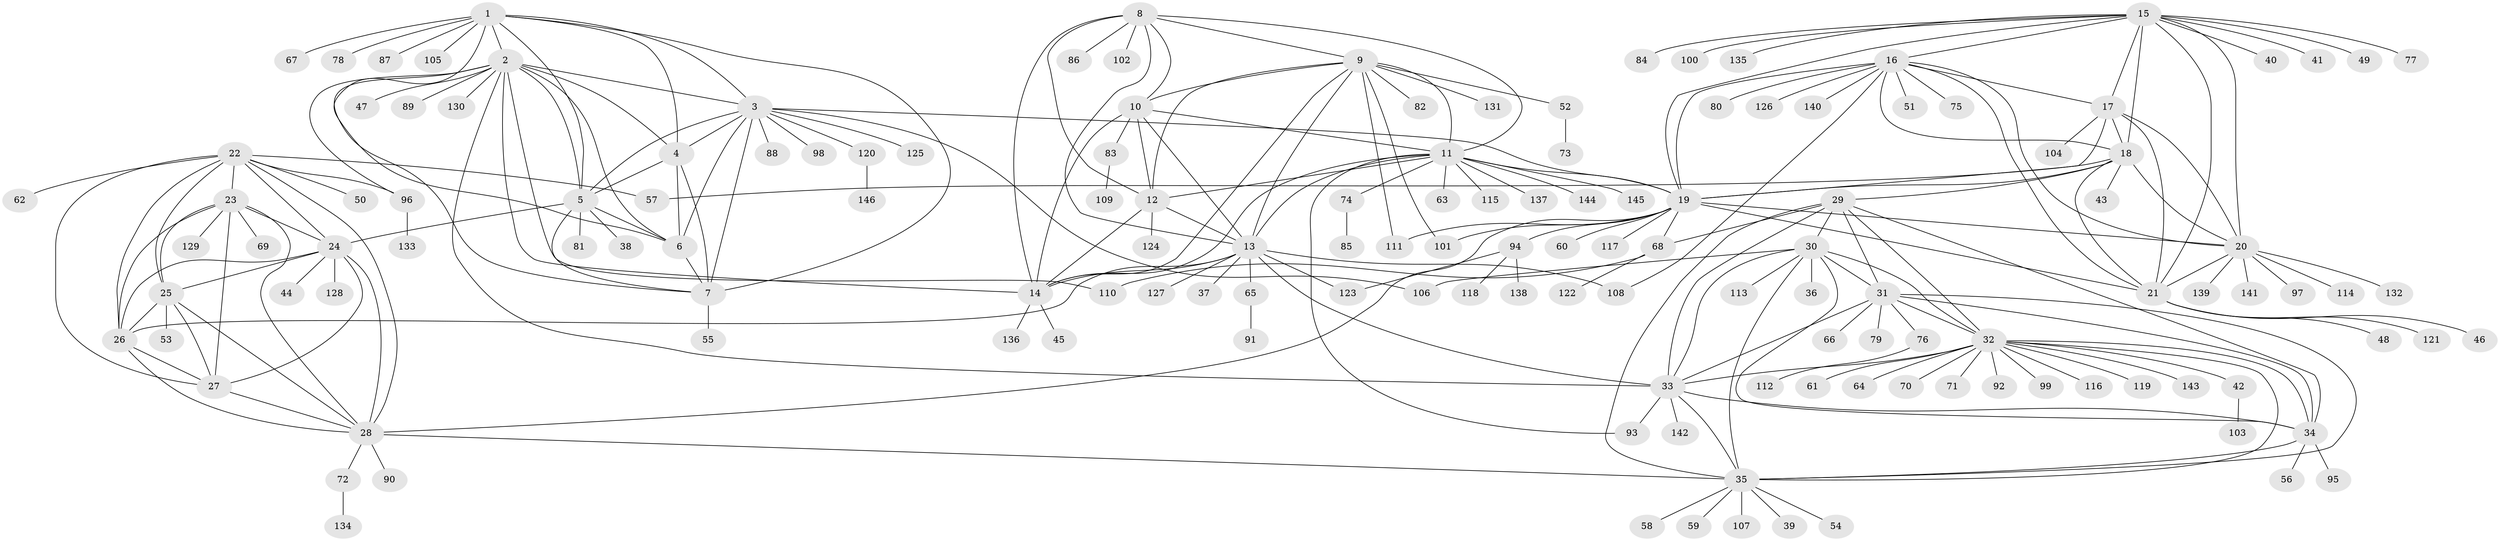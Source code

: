 // coarse degree distribution, {2: 0.034482758620689655, 6: 0.034482758620689655, 4: 0.017241379310344827, 5: 0.017241379310344827, 1: 0.7758620689655172, 9: 0.05172413793103448, 8: 0.034482758620689655, 11: 0.017241379310344827, 12: 0.017241379310344827}
// Generated by graph-tools (version 1.1) at 2025/59/03/04/25 21:59:04]
// undirected, 146 vertices, 236 edges
graph export_dot {
graph [start="1"]
  node [color=gray90,style=filled];
  1;
  2;
  3;
  4;
  5;
  6;
  7;
  8;
  9;
  10;
  11;
  12;
  13;
  14;
  15;
  16;
  17;
  18;
  19;
  20;
  21;
  22;
  23;
  24;
  25;
  26;
  27;
  28;
  29;
  30;
  31;
  32;
  33;
  34;
  35;
  36;
  37;
  38;
  39;
  40;
  41;
  42;
  43;
  44;
  45;
  46;
  47;
  48;
  49;
  50;
  51;
  52;
  53;
  54;
  55;
  56;
  57;
  58;
  59;
  60;
  61;
  62;
  63;
  64;
  65;
  66;
  67;
  68;
  69;
  70;
  71;
  72;
  73;
  74;
  75;
  76;
  77;
  78;
  79;
  80;
  81;
  82;
  83;
  84;
  85;
  86;
  87;
  88;
  89;
  90;
  91;
  92;
  93;
  94;
  95;
  96;
  97;
  98;
  99;
  100;
  101;
  102;
  103;
  104;
  105;
  106;
  107;
  108;
  109;
  110;
  111;
  112;
  113;
  114;
  115;
  116;
  117;
  118;
  119;
  120;
  121;
  122;
  123;
  124;
  125;
  126;
  127;
  128;
  129;
  130;
  131;
  132;
  133;
  134;
  135;
  136;
  137;
  138;
  139;
  140;
  141;
  142;
  143;
  144;
  145;
  146;
  1 -- 2;
  1 -- 3;
  1 -- 4;
  1 -- 5;
  1 -- 6;
  1 -- 7;
  1 -- 67;
  1 -- 78;
  1 -- 87;
  1 -- 105;
  2 -- 3;
  2 -- 4;
  2 -- 5;
  2 -- 6;
  2 -- 7;
  2 -- 14;
  2 -- 33;
  2 -- 47;
  2 -- 89;
  2 -- 96;
  2 -- 110;
  2 -- 130;
  3 -- 4;
  3 -- 5;
  3 -- 6;
  3 -- 7;
  3 -- 19;
  3 -- 88;
  3 -- 98;
  3 -- 106;
  3 -- 120;
  3 -- 125;
  4 -- 5;
  4 -- 6;
  4 -- 7;
  5 -- 6;
  5 -- 7;
  5 -- 24;
  5 -- 38;
  5 -- 81;
  6 -- 7;
  7 -- 55;
  8 -- 9;
  8 -- 10;
  8 -- 11;
  8 -- 12;
  8 -- 13;
  8 -- 14;
  8 -- 86;
  8 -- 102;
  9 -- 10;
  9 -- 11;
  9 -- 12;
  9 -- 13;
  9 -- 14;
  9 -- 52;
  9 -- 82;
  9 -- 101;
  9 -- 111;
  9 -- 131;
  10 -- 11;
  10 -- 12;
  10 -- 13;
  10 -- 14;
  10 -- 83;
  11 -- 12;
  11 -- 13;
  11 -- 14;
  11 -- 19;
  11 -- 63;
  11 -- 74;
  11 -- 93;
  11 -- 115;
  11 -- 137;
  11 -- 144;
  11 -- 145;
  12 -- 13;
  12 -- 14;
  12 -- 124;
  13 -- 14;
  13 -- 26;
  13 -- 33;
  13 -- 37;
  13 -- 65;
  13 -- 108;
  13 -- 123;
  13 -- 127;
  14 -- 45;
  14 -- 136;
  15 -- 16;
  15 -- 17;
  15 -- 18;
  15 -- 19;
  15 -- 20;
  15 -- 21;
  15 -- 40;
  15 -- 41;
  15 -- 49;
  15 -- 77;
  15 -- 84;
  15 -- 100;
  15 -- 135;
  16 -- 17;
  16 -- 18;
  16 -- 19;
  16 -- 20;
  16 -- 21;
  16 -- 51;
  16 -- 75;
  16 -- 80;
  16 -- 108;
  16 -- 126;
  16 -- 140;
  17 -- 18;
  17 -- 19;
  17 -- 20;
  17 -- 21;
  17 -- 104;
  18 -- 19;
  18 -- 20;
  18 -- 21;
  18 -- 29;
  18 -- 43;
  18 -- 57;
  19 -- 20;
  19 -- 21;
  19 -- 28;
  19 -- 60;
  19 -- 68;
  19 -- 94;
  19 -- 101;
  19 -- 111;
  19 -- 117;
  20 -- 21;
  20 -- 97;
  20 -- 114;
  20 -- 132;
  20 -- 139;
  20 -- 141;
  21 -- 46;
  21 -- 48;
  21 -- 121;
  22 -- 23;
  22 -- 24;
  22 -- 25;
  22 -- 26;
  22 -- 27;
  22 -- 28;
  22 -- 50;
  22 -- 57;
  22 -- 62;
  22 -- 96;
  23 -- 24;
  23 -- 25;
  23 -- 26;
  23 -- 27;
  23 -- 28;
  23 -- 69;
  23 -- 129;
  24 -- 25;
  24 -- 26;
  24 -- 27;
  24 -- 28;
  24 -- 44;
  24 -- 128;
  25 -- 26;
  25 -- 27;
  25 -- 28;
  25 -- 53;
  26 -- 27;
  26 -- 28;
  27 -- 28;
  28 -- 35;
  28 -- 72;
  28 -- 90;
  29 -- 30;
  29 -- 31;
  29 -- 32;
  29 -- 33;
  29 -- 34;
  29 -- 35;
  29 -- 68;
  30 -- 31;
  30 -- 32;
  30 -- 33;
  30 -- 34;
  30 -- 35;
  30 -- 36;
  30 -- 106;
  30 -- 113;
  31 -- 32;
  31 -- 33;
  31 -- 34;
  31 -- 35;
  31 -- 66;
  31 -- 76;
  31 -- 79;
  32 -- 33;
  32 -- 34;
  32 -- 35;
  32 -- 42;
  32 -- 61;
  32 -- 64;
  32 -- 70;
  32 -- 71;
  32 -- 92;
  32 -- 99;
  32 -- 116;
  32 -- 119;
  32 -- 143;
  33 -- 34;
  33 -- 35;
  33 -- 93;
  33 -- 142;
  34 -- 35;
  34 -- 56;
  34 -- 95;
  35 -- 39;
  35 -- 54;
  35 -- 58;
  35 -- 59;
  35 -- 107;
  42 -- 103;
  52 -- 73;
  65 -- 91;
  68 -- 110;
  68 -- 122;
  72 -- 134;
  74 -- 85;
  76 -- 112;
  83 -- 109;
  94 -- 118;
  94 -- 123;
  94 -- 138;
  96 -- 133;
  120 -- 146;
}
